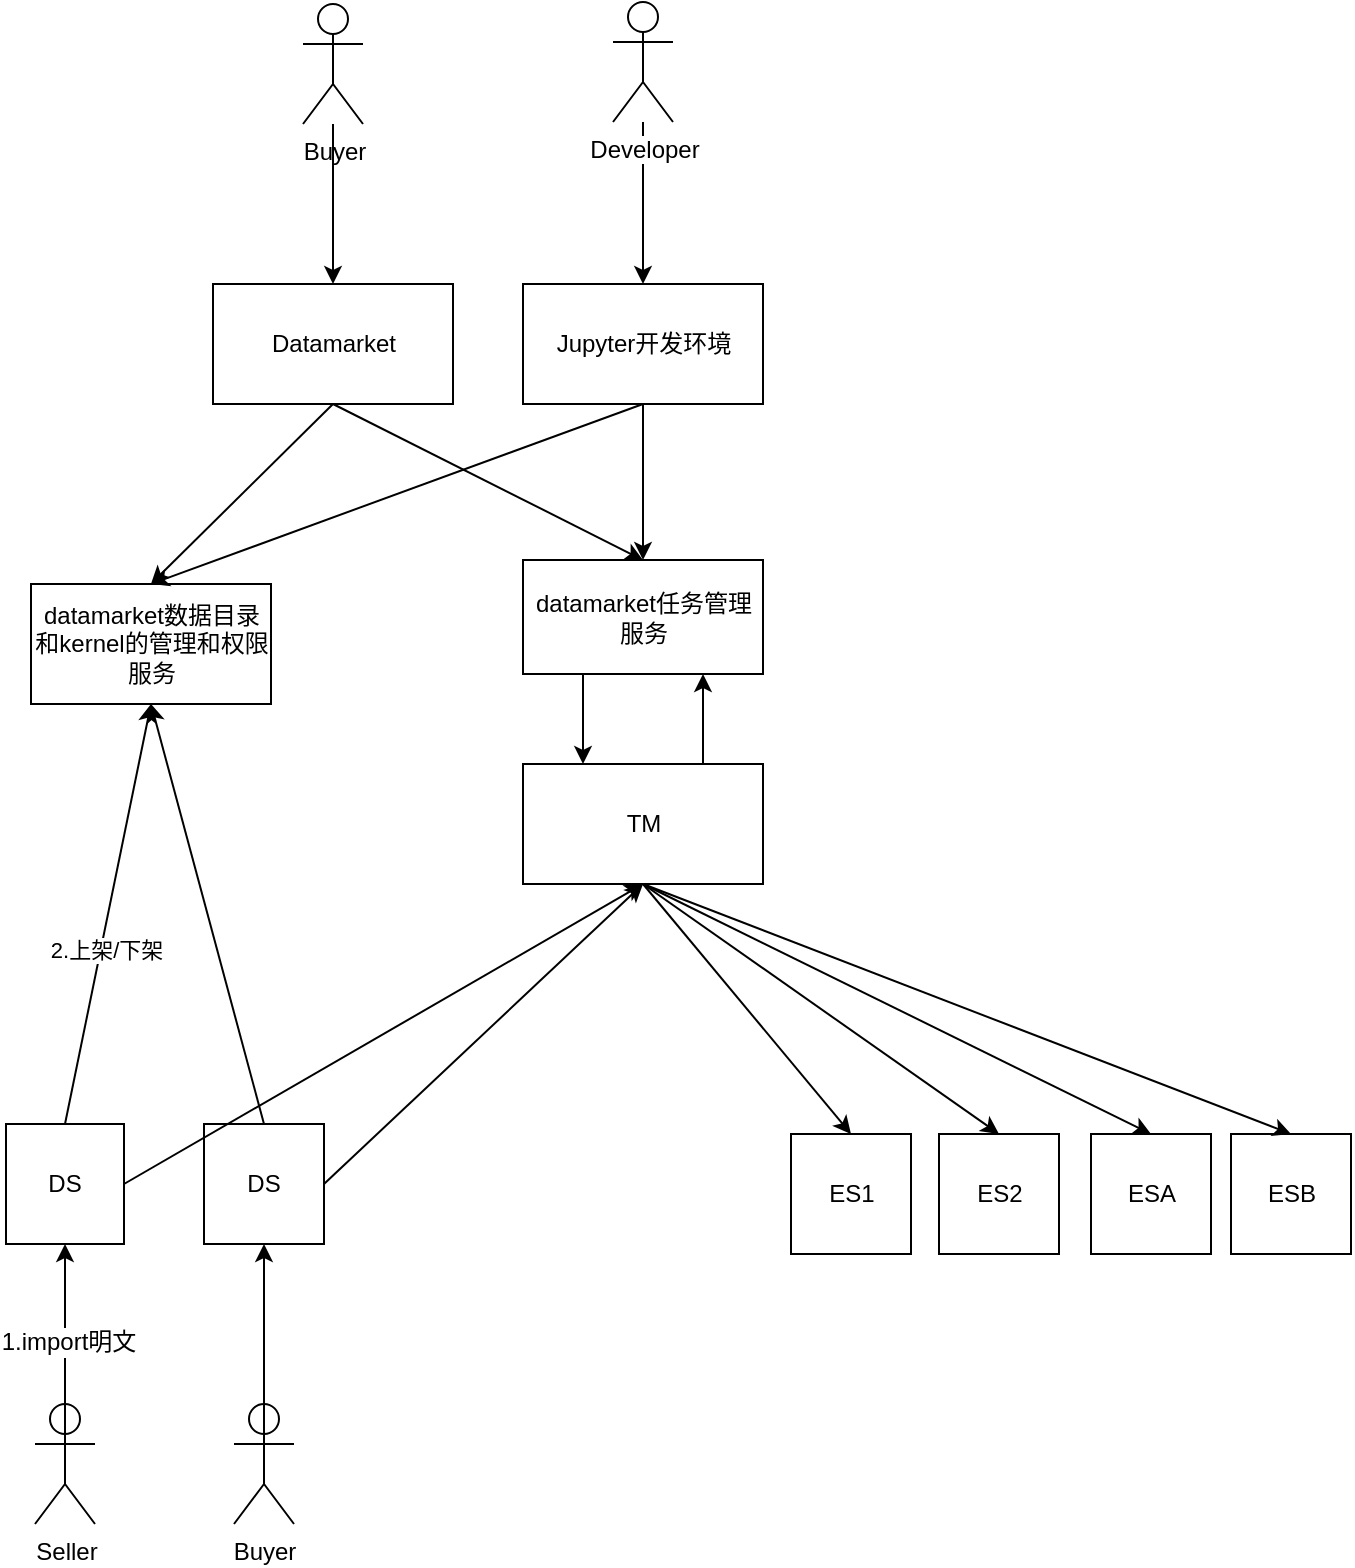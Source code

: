 <mxfile version="12.9.11" type="github">
  <diagram id="OBpz-HxGuRN2mtiWmTwj" name="Page-1">
    <mxGraphModel dx="1186" dy="764" grid="1" gridSize="10" guides="1" tooltips="1" connect="1" arrows="1" fold="1" page="1" pageScale="1" pageWidth="827" pageHeight="1169" math="0" shadow="0">
      <root>
        <mxCell id="0" />
        <mxCell id="1" parent="0" />
        <mxCell id="q2gFXhoeafN5tJNGdxvX-1" value="DS" style="rounded=0;whiteSpace=wrap;html=1;" vertex="1" parent="1">
          <mxGeometry x="100" y="1121" width="59" height="60" as="geometry" />
        </mxCell>
        <mxCell id="q2gFXhoeafN5tJNGdxvX-2" value="TM" style="rounded=0;whiteSpace=wrap;html=1;" vertex="1" parent="1">
          <mxGeometry x="358.5" y="941" width="120" height="60" as="geometry" />
        </mxCell>
        <mxCell id="q2gFXhoeafN5tJNGdxvX-3" value="ES1" style="rounded=0;whiteSpace=wrap;html=1;" vertex="1" parent="1">
          <mxGeometry x="492.5" y="1126" width="60" height="60" as="geometry" />
        </mxCell>
        <mxCell id="q2gFXhoeafN5tJNGdxvX-4" value="ESB" style="rounded=0;whiteSpace=wrap;html=1;" vertex="1" parent="1">
          <mxGeometry x="712.5" y="1126" width="60" height="60" as="geometry" />
        </mxCell>
        <mxCell id="q2gFXhoeafN5tJNGdxvX-5" value="ES2" style="rounded=0;whiteSpace=wrap;html=1;" vertex="1" parent="1">
          <mxGeometry x="566.5" y="1126" width="60" height="60" as="geometry" />
        </mxCell>
        <mxCell id="q2gFXhoeafN5tJNGdxvX-6" value="ESA" style="rounded=0;whiteSpace=wrap;html=1;" vertex="1" parent="1">
          <mxGeometry x="642.5" y="1126" width="60" height="60" as="geometry" />
        </mxCell>
        <mxCell id="q2gFXhoeafN5tJNGdxvX-7" value="DS" style="rounded=0;whiteSpace=wrap;html=1;" vertex="1" parent="1">
          <mxGeometry x="199" y="1121" width="60" height="60" as="geometry" />
        </mxCell>
        <mxCell id="q2gFXhoeafN5tJNGdxvX-8" value="Datamarket" style="rounded=0;whiteSpace=wrap;html=1;" vertex="1" parent="1">
          <mxGeometry x="203.5" y="701" width="120" height="60" as="geometry" />
        </mxCell>
        <mxCell id="q2gFXhoeafN5tJNGdxvX-9" value="" style="endArrow=classic;html=1;exitX=0.5;exitY=0;exitDx=0;exitDy=0;entryX=0.5;entryY=1;entryDx=0;entryDy=0;" edge="1" parent="1" source="q2gFXhoeafN5tJNGdxvX-1" target="q2gFXhoeafN5tJNGdxvX-32">
          <mxGeometry width="50" height="50" relative="1" as="geometry">
            <mxPoint x="322.5" y="881" as="sourcePoint" />
            <mxPoint x="372.5" y="831" as="targetPoint" />
          </mxGeometry>
        </mxCell>
        <mxCell id="q2gFXhoeafN5tJNGdxvX-43" value="2.上架/下架" style="edgeLabel;html=1;align=center;verticalAlign=middle;resizable=0;points=[];" vertex="1" connectable="0" parent="q2gFXhoeafN5tJNGdxvX-9">
          <mxGeometry x="-0.168" y="-2" relative="1" as="geometry">
            <mxPoint as="offset" />
          </mxGeometry>
        </mxCell>
        <mxCell id="q2gFXhoeafN5tJNGdxvX-10" value="Seller" style="shape=umlActor;verticalLabelPosition=bottom;labelBackgroundColor=#ffffff;verticalAlign=top;html=1;outlineConnect=0;" vertex="1" parent="1">
          <mxGeometry x="114.5" y="1261" width="30" height="60" as="geometry" />
        </mxCell>
        <mxCell id="q2gFXhoeafN5tJNGdxvX-11" value="" style="endArrow=classic;html=1;exitX=0.5;exitY=0.5;exitDx=0;exitDy=0;exitPerimeter=0;entryX=0.5;entryY=1;entryDx=0;entryDy=0;" edge="1" parent="1" source="q2gFXhoeafN5tJNGdxvX-10" target="q2gFXhoeafN5tJNGdxvX-1">
          <mxGeometry width="50" height="50" relative="1" as="geometry">
            <mxPoint x="162.5" y="951" as="sourcePoint" />
            <mxPoint x="212.5" y="901" as="targetPoint" />
          </mxGeometry>
        </mxCell>
        <mxCell id="q2gFXhoeafN5tJNGdxvX-12" value="&lt;span style=&quot;font-family: monospace ; font-size: 0px&quot;&gt;%3CmxGraphModel%3E%3Croot%3E%3CmxCell%20id%3D%220%22%2F%3E%3CmxCell%20id%3D%221%22%20parent%3D%220%22%2F%3E%3CmxCell%20id%3D%222%22%20value%3D%225%E2%80%99.%E6%9F%A5%E7%9C%8B%E7%BB%93%E6%9E%9C%22%20style%3D%22edgeLabel%3Bhtml%3D1%3Balign%3Dcenter%3BverticalAlign%3Dmiddle%3Bresizable%3D0%3Bpoints%3D%5B%5D%3B%22%20vertex%3D%221%22%20connectable%3D%220%22%20parent%3D%221%22%3E%3CmxGeometry%20x%3D%22227%22%20y%3D%221227%22%20as%3D%22geometry%22%3E%3CmxPoint%20as%3D%22offset%22%2F%3E%3C%2FmxGeometry%3E%3C%2FmxCell%3E%3C%2Froot%3E%3C%2FmxGraphModel%3E查&lt;/span&gt;" style="edgeLabel;html=1;align=center;verticalAlign=middle;resizable=0;points=[];" vertex="1" connectable="0" parent="q2gFXhoeafN5tJNGdxvX-11">
          <mxGeometry x="0.218" y="2" relative="1" as="geometry">
            <mxPoint x="1" as="offset" />
          </mxGeometry>
        </mxCell>
        <mxCell id="q2gFXhoeafN5tJNGdxvX-13" value="&lt;span style=&quot;font-size: 12px&quot;&gt;1.import明文&lt;/span&gt;" style="edgeLabel;html=1;align=center;verticalAlign=middle;resizable=0;points=[];" vertex="1" connectable="0" parent="q2gFXhoeafN5tJNGdxvX-11">
          <mxGeometry x="0.109" relative="1" as="geometry">
            <mxPoint x="1" as="offset" />
          </mxGeometry>
        </mxCell>
        <mxCell id="q2gFXhoeafN5tJNGdxvX-14" value="" style="endArrow=classic;html=1;entryX=0.5;entryY=0;entryDx=0;entryDy=0;exitX=0.5;exitY=1;exitDx=0;exitDy=0;" edge="1" parent="1" source="q2gFXhoeafN5tJNGdxvX-2" target="q2gFXhoeafN5tJNGdxvX-3">
          <mxGeometry width="50" height="50" relative="1" as="geometry">
            <mxPoint x="456.5" y="971" as="sourcePoint" />
            <mxPoint x="506.5" y="921" as="targetPoint" />
          </mxGeometry>
        </mxCell>
        <mxCell id="q2gFXhoeafN5tJNGdxvX-15" value="" style="endArrow=classic;html=1;entryX=0.5;entryY=0;entryDx=0;entryDy=0;exitX=0.5;exitY=1;exitDx=0;exitDy=0;" edge="1" parent="1" source="q2gFXhoeafN5tJNGdxvX-2" target="q2gFXhoeafN5tJNGdxvX-4">
          <mxGeometry width="50" height="50" relative="1" as="geometry">
            <mxPoint x="456.5" y="971" as="sourcePoint" />
            <mxPoint x="506.5" y="921" as="targetPoint" />
          </mxGeometry>
        </mxCell>
        <mxCell id="q2gFXhoeafN5tJNGdxvX-17" value="" style="endArrow=classic;html=1;entryX=0.5;entryY=0;entryDx=0;entryDy=0;exitX=0.5;exitY=1;exitDx=0;exitDy=0;" edge="1" parent="1" source="q2gFXhoeafN5tJNGdxvX-2" target="q2gFXhoeafN5tJNGdxvX-5">
          <mxGeometry width="50" height="50" relative="1" as="geometry">
            <mxPoint x="456.5" y="971" as="sourcePoint" />
            <mxPoint x="506.5" y="921" as="targetPoint" />
          </mxGeometry>
        </mxCell>
        <mxCell id="q2gFXhoeafN5tJNGdxvX-18" value="" style="endArrow=classic;html=1;entryX=0.5;entryY=0;entryDx=0;entryDy=0;exitX=0.5;exitY=1;exitDx=0;exitDy=0;" edge="1" parent="1" source="q2gFXhoeafN5tJNGdxvX-2" target="q2gFXhoeafN5tJNGdxvX-6">
          <mxGeometry width="50" height="50" relative="1" as="geometry">
            <mxPoint x="456.5" y="971" as="sourcePoint" />
            <mxPoint x="506.5" y="921" as="targetPoint" />
          </mxGeometry>
        </mxCell>
        <mxCell id="q2gFXhoeafN5tJNGdxvX-19" value="" style="endArrow=classic;html=1;entryX=0.5;entryY=1;entryDx=0;entryDy=0;exitX=0.5;exitY=0;exitDx=0;exitDy=0;" edge="1" parent="1" source="q2gFXhoeafN5tJNGdxvX-7" target="q2gFXhoeafN5tJNGdxvX-32">
          <mxGeometry width="50" height="50" relative="1" as="geometry">
            <mxPoint x="552.5" y="841" as="sourcePoint" />
            <mxPoint x="372.5" y="821" as="targetPoint" />
          </mxGeometry>
        </mxCell>
        <mxCell id="q2gFXhoeafN5tJNGdxvX-20" value="" style="endArrow=classic;html=1;entryX=0.25;entryY=0;entryDx=0;entryDy=0;exitX=0.25;exitY=1;exitDx=0;exitDy=0;" edge="1" parent="1" source="q2gFXhoeafN5tJNGdxvX-38" target="q2gFXhoeafN5tJNGdxvX-2">
          <mxGeometry width="50" height="50" relative="1" as="geometry">
            <mxPoint x="322.5" y="871" as="sourcePoint" />
            <mxPoint x="372.5" y="821" as="targetPoint" />
          </mxGeometry>
        </mxCell>
        <mxCell id="q2gFXhoeafN5tJNGdxvX-22" value="" style="endArrow=classic;html=1;exitX=1;exitY=0.5;exitDx=0;exitDy=0;" edge="1" parent="1" source="q2gFXhoeafN5tJNGdxvX-1">
          <mxGeometry width="50" height="50" relative="1" as="geometry">
            <mxPoint x="322.5" y="871" as="sourcePoint" />
            <mxPoint x="418.5" y="1001" as="targetPoint" />
          </mxGeometry>
        </mxCell>
        <mxCell id="q2gFXhoeafN5tJNGdxvX-24" value="" style="endArrow=classic;html=1;exitX=1;exitY=0.5;exitDx=0;exitDy=0;entryX=0.5;entryY=1;entryDx=0;entryDy=0;" edge="1" parent="1" source="q2gFXhoeafN5tJNGdxvX-7" target="q2gFXhoeafN5tJNGdxvX-2">
          <mxGeometry width="50" height="50" relative="1" as="geometry">
            <mxPoint x="322.5" y="871" as="sourcePoint" />
            <mxPoint x="372.5" y="821" as="targetPoint" />
          </mxGeometry>
        </mxCell>
        <mxCell id="q2gFXhoeafN5tJNGdxvX-25" value="Buyer" style="shape=umlActor;verticalLabelPosition=bottom;labelBackgroundColor=#ffffff;verticalAlign=top;html=1;outlineConnect=0;" vertex="1" parent="1">
          <mxGeometry x="248.5" y="561" width="30" height="60" as="geometry" />
        </mxCell>
        <mxCell id="q2gFXhoeafN5tJNGdxvX-26" value="" style="endArrow=classic;html=1;entryX=0.5;entryY=0;entryDx=0;entryDy=0;" edge="1" parent="1" source="q2gFXhoeafN5tJNGdxvX-25" target="q2gFXhoeafN5tJNGdxvX-8">
          <mxGeometry width="50" height="50" relative="1" as="geometry">
            <mxPoint x="203.5" y="861" as="sourcePoint" />
            <mxPoint x="253.5" y="811" as="targetPoint" />
          </mxGeometry>
        </mxCell>
        <mxCell id="q2gFXhoeafN5tJNGdxvX-28" value="" style="endArrow=classic;html=1;entryX=0.75;entryY=1;entryDx=0;entryDy=0;exitX=0.75;exitY=0;exitDx=0;exitDy=0;" edge="1" parent="1" source="q2gFXhoeafN5tJNGdxvX-2" target="q2gFXhoeafN5tJNGdxvX-38">
          <mxGeometry width="50" height="50" relative="1" as="geometry">
            <mxPoint x="342.5" y="821" as="sourcePoint" />
            <mxPoint x="392.5" y="771" as="targetPoint" />
          </mxGeometry>
        </mxCell>
        <mxCell id="q2gFXhoeafN5tJNGdxvX-29" value="Buyer" style="shape=umlActor;verticalLabelPosition=bottom;labelBackgroundColor=#ffffff;verticalAlign=top;html=1;outlineConnect=0;" vertex="1" parent="1">
          <mxGeometry x="214" y="1261" width="30" height="60" as="geometry" />
        </mxCell>
        <mxCell id="q2gFXhoeafN5tJNGdxvX-30" value="" style="endArrow=classic;html=1;exitX=0.5;exitY=0.5;exitDx=0;exitDy=0;exitPerimeter=0;entryX=0.5;entryY=1;entryDx=0;entryDy=0;" edge="1" parent="1" source="q2gFXhoeafN5tJNGdxvX-29" target="q2gFXhoeafN5tJNGdxvX-7">
          <mxGeometry width="50" height="50" relative="1" as="geometry">
            <mxPoint x="-77.5" y="821" as="sourcePoint" />
            <mxPoint x="-27.5" y="771" as="targetPoint" />
          </mxGeometry>
        </mxCell>
        <mxCell id="q2gFXhoeafN5tJNGdxvX-32" value="datamarket数据目录和kernel的管理和权限服务" style="rounded=0;whiteSpace=wrap;html=1;" vertex="1" parent="1">
          <mxGeometry x="112.5" y="851" width="120" height="60" as="geometry" />
        </mxCell>
        <mxCell id="q2gFXhoeafN5tJNGdxvX-33" value="" style="endArrow=classic;html=1;exitX=0.5;exitY=1;exitDx=0;exitDy=0;entryX=0.5;entryY=0;entryDx=0;entryDy=0;" edge="1" parent="1" source="q2gFXhoeafN5tJNGdxvX-8" target="q2gFXhoeafN5tJNGdxvX-32">
          <mxGeometry width="50" height="50" relative="1" as="geometry">
            <mxPoint x="288.5" y="916" as="sourcePoint" />
            <mxPoint x="338.5" y="866" as="targetPoint" />
          </mxGeometry>
        </mxCell>
        <mxCell id="q2gFXhoeafN5tJNGdxvX-35" value="Jupyter开发环境" style="rounded=0;whiteSpace=wrap;html=1;" vertex="1" parent="1">
          <mxGeometry x="358.5" y="701" width="120" height="60" as="geometry" />
        </mxCell>
        <mxCell id="q2gFXhoeafN5tJNGdxvX-36" value="" style="edgeStyle=orthogonalEdgeStyle;rounded=0;orthogonalLoop=1;jettySize=auto;html=1;" edge="1" parent="1" source="q2gFXhoeafN5tJNGdxvX-37" target="q2gFXhoeafN5tJNGdxvX-35">
          <mxGeometry relative="1" as="geometry" />
        </mxCell>
        <mxCell id="q2gFXhoeafN5tJNGdxvX-37" value="Developer" style="shape=umlActor;verticalLabelPosition=bottom;labelBackgroundColor=#ffffff;verticalAlign=top;html=1;outlineConnect=0;" vertex="1" parent="1">
          <mxGeometry x="403.5" y="560" width="30" height="60" as="geometry" />
        </mxCell>
        <mxCell id="q2gFXhoeafN5tJNGdxvX-38" value="datamarket任务管理服务" style="rounded=0;whiteSpace=wrap;html=1;" vertex="1" parent="1">
          <mxGeometry x="358.5" y="839" width="120" height="57" as="geometry" />
        </mxCell>
        <mxCell id="q2gFXhoeafN5tJNGdxvX-39" value="" style="endArrow=classic;html=1;exitX=0.5;exitY=1;exitDx=0;exitDy=0;entryX=0.5;entryY=0;entryDx=0;entryDy=0;" edge="1" parent="1" source="q2gFXhoeafN5tJNGdxvX-8" target="q2gFXhoeafN5tJNGdxvX-38">
          <mxGeometry width="50" height="50" relative="1" as="geometry">
            <mxPoint x="428.5" y="916" as="sourcePoint" />
            <mxPoint x="478.5" y="866" as="targetPoint" />
          </mxGeometry>
        </mxCell>
        <mxCell id="q2gFXhoeafN5tJNGdxvX-41" value="" style="endArrow=classic;html=1;exitX=0.5;exitY=1;exitDx=0;exitDy=0;entryX=0.5;entryY=0;entryDx=0;entryDy=0;" edge="1" parent="1" source="q2gFXhoeafN5tJNGdxvX-35" target="q2gFXhoeafN5tJNGdxvX-38">
          <mxGeometry width="50" height="50" relative="1" as="geometry">
            <mxPoint x="428.5" y="916" as="sourcePoint" />
            <mxPoint x="478.5" y="866" as="targetPoint" />
          </mxGeometry>
        </mxCell>
        <mxCell id="q2gFXhoeafN5tJNGdxvX-42" value="" style="endArrow=classic;html=1;exitX=0.5;exitY=1;exitDx=0;exitDy=0;entryX=0.5;entryY=0;entryDx=0;entryDy=0;" edge="1" parent="1" source="q2gFXhoeafN5tJNGdxvX-35" target="q2gFXhoeafN5tJNGdxvX-32">
          <mxGeometry width="50" height="50" relative="1" as="geometry">
            <mxPoint x="499.5" y="786" as="sourcePoint" />
            <mxPoint x="458.5" y="866" as="targetPoint" />
          </mxGeometry>
        </mxCell>
      </root>
    </mxGraphModel>
  </diagram>
</mxfile>
